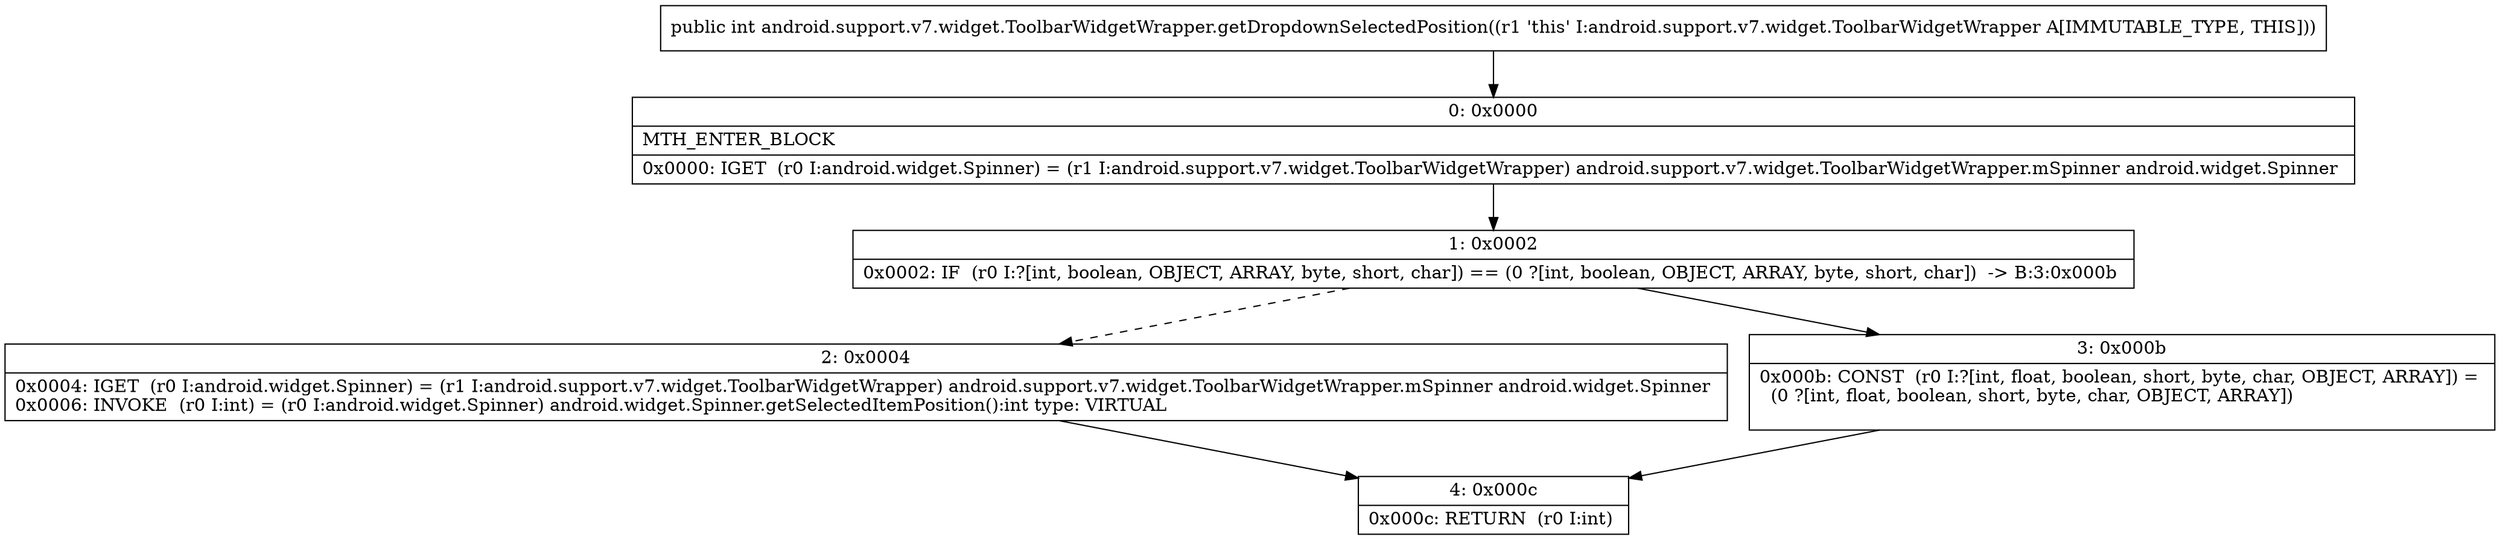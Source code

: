 digraph "CFG forandroid.support.v7.widget.ToolbarWidgetWrapper.getDropdownSelectedPosition()I" {
Node_0 [shape=record,label="{0\:\ 0x0000|MTH_ENTER_BLOCK\l|0x0000: IGET  (r0 I:android.widget.Spinner) = (r1 I:android.support.v7.widget.ToolbarWidgetWrapper) android.support.v7.widget.ToolbarWidgetWrapper.mSpinner android.widget.Spinner \l}"];
Node_1 [shape=record,label="{1\:\ 0x0002|0x0002: IF  (r0 I:?[int, boolean, OBJECT, ARRAY, byte, short, char]) == (0 ?[int, boolean, OBJECT, ARRAY, byte, short, char])  \-\> B:3:0x000b \l}"];
Node_2 [shape=record,label="{2\:\ 0x0004|0x0004: IGET  (r0 I:android.widget.Spinner) = (r1 I:android.support.v7.widget.ToolbarWidgetWrapper) android.support.v7.widget.ToolbarWidgetWrapper.mSpinner android.widget.Spinner \l0x0006: INVOKE  (r0 I:int) = (r0 I:android.widget.Spinner) android.widget.Spinner.getSelectedItemPosition():int type: VIRTUAL \l}"];
Node_3 [shape=record,label="{3\:\ 0x000b|0x000b: CONST  (r0 I:?[int, float, boolean, short, byte, char, OBJECT, ARRAY]) = \l  (0 ?[int, float, boolean, short, byte, char, OBJECT, ARRAY])\l \l}"];
Node_4 [shape=record,label="{4\:\ 0x000c|0x000c: RETURN  (r0 I:int) \l}"];
MethodNode[shape=record,label="{public int android.support.v7.widget.ToolbarWidgetWrapper.getDropdownSelectedPosition((r1 'this' I:android.support.v7.widget.ToolbarWidgetWrapper A[IMMUTABLE_TYPE, THIS])) }"];
MethodNode -> Node_0;
Node_0 -> Node_1;
Node_1 -> Node_2[style=dashed];
Node_1 -> Node_3;
Node_2 -> Node_4;
Node_3 -> Node_4;
}

